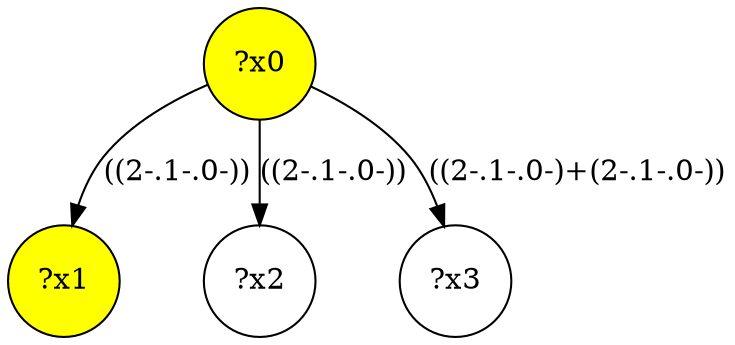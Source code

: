 digraph g {
	x0 [fillcolor="yellow", style="filled," shape=circle, label="?x0"];
	x1 [fillcolor="yellow", style="filled," shape=circle, label="?x1"];
	x0 -> x1 [label="((2-.1-.0-))"];
	x2 [shape=circle, label="?x2"];
	x0 -> x2 [label="((2-.1-.0-))"];
	x3 [shape=circle, label="?x3"];
	x0 -> x3 [label="((2-.1-.0-)+(2-.1-.0-))"];
}
